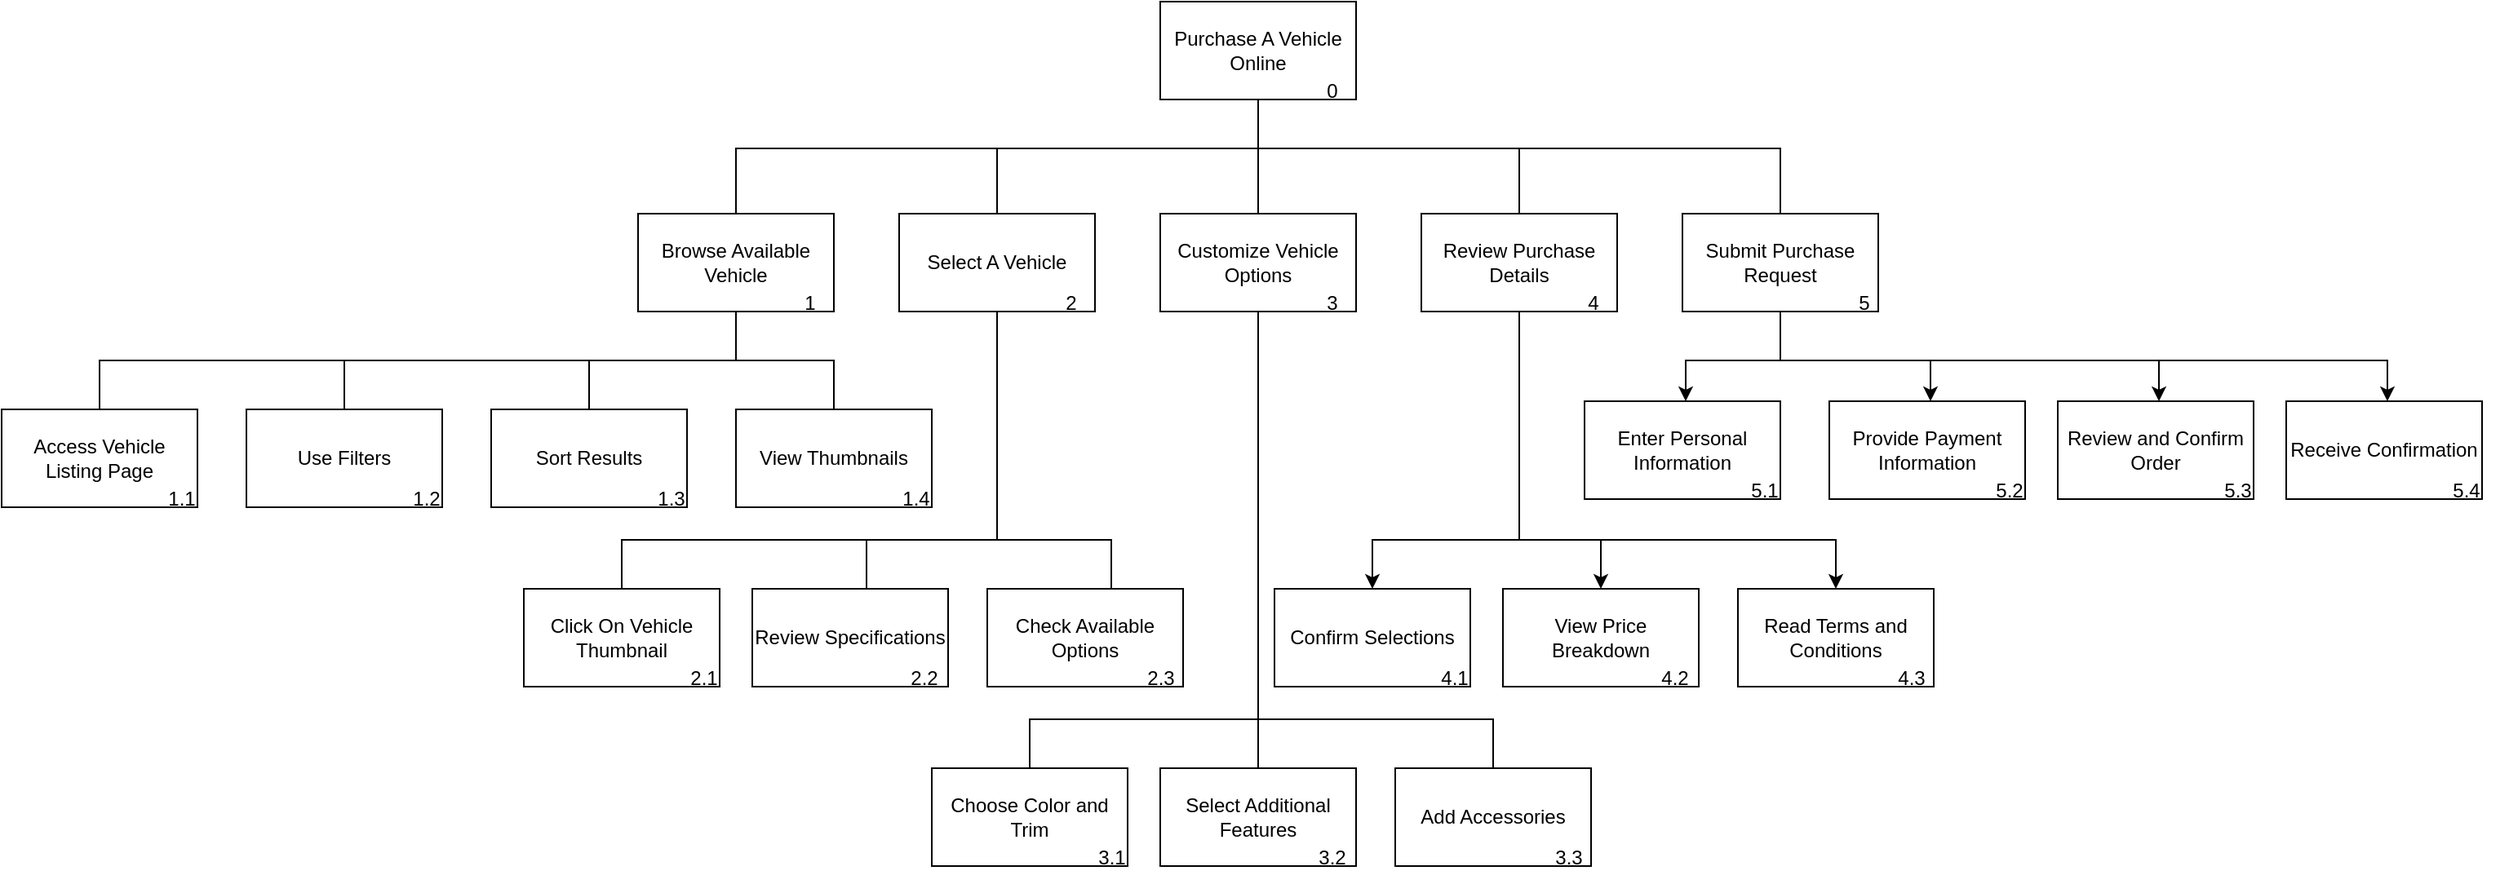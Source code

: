 <mxfile version="25.0.1">
  <diagram name="第 1 页" id="CfxO7MQP1XBkA4Rt6tvS">
    <mxGraphModel dx="1511" dy="771" grid="1" gridSize="10" guides="1" tooltips="1" connect="1" arrows="1" fold="1" page="1" pageScale="1" pageWidth="827" pageHeight="1169" math="0" shadow="0">
      <root>
        <mxCell id="0" />
        <mxCell id="1" parent="0" />
        <mxCell id="m6r2ihttggQjE23bY7rO-8" style="edgeStyle=orthogonalEdgeStyle;rounded=0;orthogonalLoop=1;jettySize=auto;html=1;endArrow=none;endFill=0;" parent="1" source="m6r2ihttggQjE23bY7rO-1" target="m6r2ihttggQjE23bY7rO-7" edge="1">
          <mxGeometry relative="1" as="geometry">
            <Array as="points">
              <mxPoint x="330" y="220" />
              <mxPoint x="10" y="220" />
            </Array>
          </mxGeometry>
        </mxCell>
        <mxCell id="m6r2ihttggQjE23bY7rO-9" style="edgeStyle=orthogonalEdgeStyle;rounded=0;orthogonalLoop=1;jettySize=auto;html=1;endArrow=none;endFill=0;" parent="1" source="m6r2ihttggQjE23bY7rO-1" target="m6r2ihttggQjE23bY7rO-3" edge="1">
          <mxGeometry relative="1" as="geometry" />
        </mxCell>
        <mxCell id="m6r2ihttggQjE23bY7rO-10" style="edgeStyle=orthogonalEdgeStyle;rounded=0;orthogonalLoop=1;jettySize=auto;html=1;endArrow=none;endFill=0;" parent="1" source="m6r2ihttggQjE23bY7rO-1" target="m6r2ihttggQjE23bY7rO-4" edge="1">
          <mxGeometry relative="1" as="geometry">
            <Array as="points">
              <mxPoint x="330" y="220" />
              <mxPoint x="170" y="220" />
            </Array>
          </mxGeometry>
        </mxCell>
        <mxCell id="m6r2ihttggQjE23bY7rO-11" style="edgeStyle=orthogonalEdgeStyle;rounded=0;orthogonalLoop=1;jettySize=auto;html=1;endArrow=none;endFill=0;" parent="1" source="m6r2ihttggQjE23bY7rO-1" target="m6r2ihttggQjE23bY7rO-5" edge="1">
          <mxGeometry relative="1" as="geometry">
            <Array as="points">
              <mxPoint x="330" y="220" />
              <mxPoint x="490" y="220" />
            </Array>
          </mxGeometry>
        </mxCell>
        <mxCell id="m6r2ihttggQjE23bY7rO-12" style="edgeStyle=orthogonalEdgeStyle;rounded=0;orthogonalLoop=1;jettySize=auto;html=1;endArrow=none;endFill=0;" parent="1" source="m6r2ihttggQjE23bY7rO-1" target="m6r2ihttggQjE23bY7rO-6" edge="1">
          <mxGeometry relative="1" as="geometry">
            <Array as="points">
              <mxPoint x="330" y="220" />
              <mxPoint x="650" y="220" />
            </Array>
          </mxGeometry>
        </mxCell>
        <mxCell id="m6r2ihttggQjE23bY7rO-1" value="Purchase A Vehicle Online" style="whiteSpace=wrap;html=1;" parent="1" vertex="1">
          <mxGeometry x="270" y="130" width="120" height="60" as="geometry" />
        </mxCell>
        <mxCell id="zoy7CmGEbyNFe8hneNYT-39" style="edgeStyle=orthogonalEdgeStyle;rounded=0;orthogonalLoop=1;jettySize=auto;html=1;endArrow=none;endFill=0;" edge="1" parent="1" source="m6r2ihttggQjE23bY7rO-3" target="zoy7CmGEbyNFe8hneNYT-33">
          <mxGeometry relative="1" as="geometry" />
        </mxCell>
        <mxCell id="zoy7CmGEbyNFe8hneNYT-40" style="edgeStyle=orthogonalEdgeStyle;rounded=0;orthogonalLoop=1;jettySize=auto;html=1;endArrow=none;endFill=0;" edge="1" parent="1" source="m6r2ihttggQjE23bY7rO-3" target="zoy7CmGEbyNFe8hneNYT-34">
          <mxGeometry relative="1" as="geometry">
            <Array as="points">
              <mxPoint x="330" y="570" />
              <mxPoint x="190" y="570" />
            </Array>
          </mxGeometry>
        </mxCell>
        <mxCell id="zoy7CmGEbyNFe8hneNYT-41" style="edgeStyle=orthogonalEdgeStyle;rounded=0;orthogonalLoop=1;jettySize=auto;html=1;endArrow=none;endFill=0;" edge="1" parent="1" source="m6r2ihttggQjE23bY7rO-3" target="zoy7CmGEbyNFe8hneNYT-35">
          <mxGeometry relative="1" as="geometry">
            <Array as="points">
              <mxPoint x="330" y="570" />
              <mxPoint x="474" y="570" />
            </Array>
          </mxGeometry>
        </mxCell>
        <mxCell id="m6r2ihttggQjE23bY7rO-3" value="Customize Vehicle Options" style="whiteSpace=wrap;html=1;" parent="1" vertex="1">
          <mxGeometry x="270" y="260" width="120" height="60" as="geometry" />
        </mxCell>
        <mxCell id="zoy7CmGEbyNFe8hneNYT-29" style="edgeStyle=orthogonalEdgeStyle;rounded=0;orthogonalLoop=1;jettySize=auto;html=1;endArrow=none;endFill=0;" edge="1" parent="1" source="m6r2ihttggQjE23bY7rO-4" target="zoy7CmGEbyNFe8hneNYT-15">
          <mxGeometry relative="1" as="geometry">
            <Array as="points">
              <mxPoint x="170" y="460" />
              <mxPoint x="90" y="460" />
            </Array>
          </mxGeometry>
        </mxCell>
        <mxCell id="zoy7CmGEbyNFe8hneNYT-30" style="edgeStyle=orthogonalEdgeStyle;rounded=0;orthogonalLoop=1;jettySize=auto;html=1;endArrow=none;endFill=0;" edge="1" parent="1" source="m6r2ihttggQjE23bY7rO-4" target="zoy7CmGEbyNFe8hneNYT-17">
          <mxGeometry relative="1" as="geometry">
            <Array as="points">
              <mxPoint x="170" y="460" />
              <mxPoint x="240" y="460" />
            </Array>
          </mxGeometry>
        </mxCell>
        <mxCell id="zoy7CmGEbyNFe8hneNYT-31" style="edgeStyle=orthogonalEdgeStyle;rounded=0;orthogonalLoop=1;jettySize=auto;html=1;endArrow=none;endFill=0;" edge="1" parent="1" source="m6r2ihttggQjE23bY7rO-4" target="zoy7CmGEbyNFe8hneNYT-16">
          <mxGeometry relative="1" as="geometry">
            <Array as="points">
              <mxPoint x="170" y="460" />
              <mxPoint x="-60" y="460" />
            </Array>
          </mxGeometry>
        </mxCell>
        <mxCell id="m6r2ihttggQjE23bY7rO-4" value="Select A Vehicle" style="whiteSpace=wrap;html=1;" parent="1" vertex="1">
          <mxGeometry x="110" y="260" width="120" height="60" as="geometry" />
        </mxCell>
        <mxCell id="zoy7CmGEbyNFe8hneNYT-49" style="edgeStyle=orthogonalEdgeStyle;rounded=0;orthogonalLoop=1;jettySize=auto;html=1;" edge="1" parent="1" source="m6r2ihttggQjE23bY7rO-5" target="zoy7CmGEbyNFe8hneNYT-43">
          <mxGeometry relative="1" as="geometry">
            <Array as="points">
              <mxPoint x="490" y="460" />
              <mxPoint x="540" y="460" />
            </Array>
          </mxGeometry>
        </mxCell>
        <mxCell id="zoy7CmGEbyNFe8hneNYT-50" style="edgeStyle=orthogonalEdgeStyle;rounded=0;orthogonalLoop=1;jettySize=auto;html=1;" edge="1" parent="1" source="m6r2ihttggQjE23bY7rO-5" target="zoy7CmGEbyNFe8hneNYT-44">
          <mxGeometry relative="1" as="geometry">
            <Array as="points">
              <mxPoint x="490" y="460" />
              <mxPoint x="400" y="460" />
            </Array>
          </mxGeometry>
        </mxCell>
        <mxCell id="zoy7CmGEbyNFe8hneNYT-51" style="edgeStyle=orthogonalEdgeStyle;rounded=0;orthogonalLoop=1;jettySize=auto;html=1;" edge="1" parent="1" source="m6r2ihttggQjE23bY7rO-5" target="zoy7CmGEbyNFe8hneNYT-45">
          <mxGeometry relative="1" as="geometry">
            <Array as="points">
              <mxPoint x="490" y="460" />
              <mxPoint x="684" y="460" />
            </Array>
          </mxGeometry>
        </mxCell>
        <mxCell id="m6r2ihttggQjE23bY7rO-5" value="Review Purchase Details" style="whiteSpace=wrap;html=1;" parent="1" vertex="1">
          <mxGeometry x="430" y="260" width="120" height="60" as="geometry" />
        </mxCell>
        <mxCell id="zoy7CmGEbyNFe8hneNYT-60" style="edgeStyle=orthogonalEdgeStyle;rounded=0;orthogonalLoop=1;jettySize=auto;html=1;" edge="1" parent="1">
          <mxGeometry relative="1" as="geometry">
            <mxPoint x="682" y="320" as="sourcePoint" />
            <mxPoint x="592" y="375" as="targetPoint" />
            <Array as="points">
              <mxPoint x="650" y="320" />
              <mxPoint x="650" y="350" />
              <mxPoint x="592" y="350" />
            </Array>
          </mxGeometry>
        </mxCell>
        <mxCell id="zoy7CmGEbyNFe8hneNYT-61" style="edgeStyle=orthogonalEdgeStyle;rounded=0;orthogonalLoop=1;jettySize=auto;html=1;" edge="1" parent="1">
          <mxGeometry relative="1" as="geometry">
            <mxPoint x="682" y="320" as="sourcePoint" />
            <mxPoint x="742" y="375" as="targetPoint" />
            <Array as="points">
              <mxPoint x="650" y="320" />
              <mxPoint x="650" y="350" />
              <mxPoint x="742" y="350" />
            </Array>
          </mxGeometry>
        </mxCell>
        <mxCell id="zoy7CmGEbyNFe8hneNYT-65" style="edgeStyle=orthogonalEdgeStyle;rounded=0;orthogonalLoop=1;jettySize=auto;html=1;" edge="1" parent="1" source="m6r2ihttggQjE23bY7rO-6">
          <mxGeometry relative="1" as="geometry">
            <mxPoint x="682" y="320" as="sourcePoint" />
            <mxPoint x="882" y="375" as="targetPoint" />
            <Array as="points">
              <mxPoint x="650" y="350" />
              <mxPoint x="882" y="350" />
            </Array>
          </mxGeometry>
        </mxCell>
        <mxCell id="zoy7CmGEbyNFe8hneNYT-66" style="edgeStyle=orthogonalEdgeStyle;rounded=0;orthogonalLoop=1;jettySize=auto;html=1;" edge="1" parent="1">
          <mxGeometry relative="1" as="geometry">
            <mxPoint x="682" y="320" as="sourcePoint" />
            <mxPoint x="1022" y="375" as="targetPoint" />
            <Array as="points">
              <mxPoint x="650" y="320" />
              <mxPoint x="650" y="350" />
              <mxPoint x="1022" y="350" />
            </Array>
          </mxGeometry>
        </mxCell>
        <mxCell id="m6r2ihttggQjE23bY7rO-6" value="Submit Purchase Request" style="whiteSpace=wrap;html=1;" parent="1" vertex="1">
          <mxGeometry x="590" y="260" width="120" height="60" as="geometry" />
        </mxCell>
        <mxCell id="zoy7CmGEbyNFe8hneNYT-25" style="edgeStyle=orthogonalEdgeStyle;rounded=0;orthogonalLoop=1;jettySize=auto;html=1;endArrow=none;endFill=0;" edge="1" parent="1" source="m6r2ihttggQjE23bY7rO-7" target="zoy7CmGEbyNFe8hneNYT-5">
          <mxGeometry relative="1" as="geometry">
            <Array as="points">
              <mxPoint x="10" y="350" />
              <mxPoint x="-380" y="350" />
            </Array>
          </mxGeometry>
        </mxCell>
        <mxCell id="zoy7CmGEbyNFe8hneNYT-26" style="edgeStyle=orthogonalEdgeStyle;rounded=0;orthogonalLoop=1;jettySize=auto;html=1;endArrow=none;endFill=0;" edge="1" parent="1" source="m6r2ihttggQjE23bY7rO-7" target="zoy7CmGEbyNFe8hneNYT-1">
          <mxGeometry relative="1" as="geometry">
            <Array as="points">
              <mxPoint x="10" y="350" />
              <mxPoint x="-230" y="350" />
            </Array>
          </mxGeometry>
        </mxCell>
        <mxCell id="zoy7CmGEbyNFe8hneNYT-27" style="edgeStyle=orthogonalEdgeStyle;rounded=0;orthogonalLoop=1;jettySize=auto;html=1;endArrow=none;endFill=0;" edge="1" parent="1" source="m6r2ihttggQjE23bY7rO-7" target="zoy7CmGEbyNFe8hneNYT-3">
          <mxGeometry relative="1" as="geometry" />
        </mxCell>
        <mxCell id="zoy7CmGEbyNFe8hneNYT-28" style="edgeStyle=orthogonalEdgeStyle;rounded=0;orthogonalLoop=1;jettySize=auto;html=1;endArrow=none;endFill=0;" edge="1" parent="1" source="m6r2ihttggQjE23bY7rO-7" target="zoy7CmGEbyNFe8hneNYT-4">
          <mxGeometry relative="1" as="geometry" />
        </mxCell>
        <mxCell id="m6r2ihttggQjE23bY7rO-7" value="Browse Available Vehicle" style="whiteSpace=wrap;html=1;" parent="1" vertex="1">
          <mxGeometry x="-50" y="260" width="120" height="60" as="geometry" />
        </mxCell>
        <mxCell id="m6r2ihttggQjE23bY7rO-13" value="0" style="text;html=1;align=center;verticalAlign=middle;resizable=0;points=[];autosize=1;strokeColor=none;fillColor=none;" parent="1" vertex="1">
          <mxGeometry x="360" y="170" width="30" height="30" as="geometry" />
        </mxCell>
        <mxCell id="m6r2ihttggQjE23bY7rO-14" value="1" style="text;html=1;align=center;verticalAlign=middle;resizable=0;points=[];autosize=1;strokeColor=none;fillColor=none;" parent="1" vertex="1">
          <mxGeometry x="40" y="300" width="30" height="30" as="geometry" />
        </mxCell>
        <mxCell id="m6r2ihttggQjE23bY7rO-15" value="2" style="text;html=1;align=center;verticalAlign=middle;resizable=0;points=[];autosize=1;strokeColor=none;fillColor=none;" parent="1" vertex="1">
          <mxGeometry x="200" y="300" width="30" height="30" as="geometry" />
        </mxCell>
        <mxCell id="m6r2ihttggQjE23bY7rO-16" value="3" style="text;html=1;align=center;verticalAlign=middle;resizable=0;points=[];autosize=1;strokeColor=none;fillColor=none;" parent="1" vertex="1">
          <mxGeometry x="360" y="300" width="30" height="30" as="geometry" />
        </mxCell>
        <mxCell id="m6r2ihttggQjE23bY7rO-17" value="4" style="text;html=1;align=center;verticalAlign=middle;resizable=0;points=[];autosize=1;strokeColor=none;fillColor=none;" parent="1" vertex="1">
          <mxGeometry x="520" y="300" width="30" height="30" as="geometry" />
        </mxCell>
        <mxCell id="m6r2ihttggQjE23bY7rO-18" value="5" style="text;html=1;align=center;verticalAlign=middle;resizable=0;points=[];autosize=1;strokeColor=none;fillColor=none;" parent="1" vertex="1">
          <mxGeometry x="686" y="300" width="30" height="30" as="geometry" />
        </mxCell>
        <mxCell id="zoy7CmGEbyNFe8hneNYT-1" value="Use Filters" style="whiteSpace=wrap;html=1;" vertex="1" parent="1">
          <mxGeometry x="-290" y="380" width="120" height="60" as="geometry" />
        </mxCell>
        <mxCell id="zoy7CmGEbyNFe8hneNYT-3" value="Sort Results" style="whiteSpace=wrap;html=1;" vertex="1" parent="1">
          <mxGeometry x="-140" y="380" width="120" height="60" as="geometry" />
        </mxCell>
        <mxCell id="zoy7CmGEbyNFe8hneNYT-4" value="View Thumbnails" style="whiteSpace=wrap;html=1;" vertex="1" parent="1">
          <mxGeometry x="10" y="380" width="120" height="60" as="geometry" />
        </mxCell>
        <mxCell id="zoy7CmGEbyNFe8hneNYT-5" value="Access Vehicle Listing Page" style="whiteSpace=wrap;html=1;" vertex="1" parent="1">
          <mxGeometry x="-440" y="380" width="120" height="60" as="geometry" />
        </mxCell>
        <mxCell id="zoy7CmGEbyNFe8hneNYT-11" value="1.1" style="text;html=1;align=center;verticalAlign=middle;resizable=0;points=[];autosize=1;strokeColor=none;fillColor=none;" vertex="1" parent="1">
          <mxGeometry x="-350" y="420" width="40" height="30" as="geometry" />
        </mxCell>
        <mxCell id="zoy7CmGEbyNFe8hneNYT-12" value="1.2" style="text;html=1;align=center;verticalAlign=middle;resizable=0;points=[];autosize=1;strokeColor=none;fillColor=none;" vertex="1" parent="1">
          <mxGeometry x="-200" y="420" width="40" height="30" as="geometry" />
        </mxCell>
        <mxCell id="zoy7CmGEbyNFe8hneNYT-13" value="1.3" style="text;html=1;align=center;verticalAlign=middle;resizable=0;points=[];autosize=1;strokeColor=none;fillColor=none;" vertex="1" parent="1">
          <mxGeometry x="-50" y="420" width="40" height="30" as="geometry" />
        </mxCell>
        <mxCell id="zoy7CmGEbyNFe8hneNYT-14" value="1.4" style="text;html=1;align=center;verticalAlign=middle;resizable=0;points=[];autosize=1;strokeColor=none;fillColor=none;" vertex="1" parent="1">
          <mxGeometry x="100" y="420" width="40" height="30" as="geometry" />
        </mxCell>
        <mxCell id="zoy7CmGEbyNFe8hneNYT-24" value="" style="group" vertex="1" connectable="0" parent="1">
          <mxGeometry x="-120" y="490" width="410" height="70" as="geometry" />
        </mxCell>
        <mxCell id="zoy7CmGEbyNFe8hneNYT-15" value="Review Specifications" style="whiteSpace=wrap;html=1;" vertex="1" parent="zoy7CmGEbyNFe8hneNYT-24">
          <mxGeometry x="140" width="120" height="60" as="geometry" />
        </mxCell>
        <mxCell id="zoy7CmGEbyNFe8hneNYT-16" value="Click On Vehicle Thumbnail" style="whiteSpace=wrap;html=1;" vertex="1" parent="zoy7CmGEbyNFe8hneNYT-24">
          <mxGeometry width="120" height="60" as="geometry" />
        </mxCell>
        <mxCell id="zoy7CmGEbyNFe8hneNYT-17" value="Check Available Options" style="whiteSpace=wrap;html=1;" vertex="1" parent="zoy7CmGEbyNFe8hneNYT-24">
          <mxGeometry x="284" width="120" height="60" as="geometry" />
        </mxCell>
        <mxCell id="zoy7CmGEbyNFe8hneNYT-21" value="2.1" style="text;html=1;align=center;verticalAlign=middle;resizable=0;points=[];autosize=1;strokeColor=none;fillColor=none;" vertex="1" parent="zoy7CmGEbyNFe8hneNYT-24">
          <mxGeometry x="90" y="40" width="40" height="30" as="geometry" />
        </mxCell>
        <mxCell id="zoy7CmGEbyNFe8hneNYT-22" value="2.2" style="text;html=1;align=center;verticalAlign=middle;resizable=0;points=[];autosize=1;strokeColor=none;fillColor=none;" vertex="1" parent="zoy7CmGEbyNFe8hneNYT-24">
          <mxGeometry x="225" y="40" width="40" height="30" as="geometry" />
        </mxCell>
        <mxCell id="zoy7CmGEbyNFe8hneNYT-23" value="2.3" style="text;html=1;align=center;verticalAlign=middle;resizable=0;points=[];autosize=1;strokeColor=none;fillColor=none;" vertex="1" parent="zoy7CmGEbyNFe8hneNYT-24">
          <mxGeometry x="370" y="40" width="40" height="30" as="geometry" />
        </mxCell>
        <mxCell id="zoy7CmGEbyNFe8hneNYT-32" value="" style="group" vertex="1" connectable="0" parent="1">
          <mxGeometry x="130" y="600" width="410" height="70" as="geometry" />
        </mxCell>
        <mxCell id="zoy7CmGEbyNFe8hneNYT-33" value="Select Additional Features" style="whiteSpace=wrap;html=1;" vertex="1" parent="zoy7CmGEbyNFe8hneNYT-32">
          <mxGeometry x="140" width="120" height="60" as="geometry" />
        </mxCell>
        <mxCell id="zoy7CmGEbyNFe8hneNYT-34" value="Choose Color and Trim" style="whiteSpace=wrap;html=1;" vertex="1" parent="zoy7CmGEbyNFe8hneNYT-32">
          <mxGeometry width="120" height="60" as="geometry" />
        </mxCell>
        <mxCell id="zoy7CmGEbyNFe8hneNYT-35" value="Add Accessories" style="whiteSpace=wrap;html=1;" vertex="1" parent="zoy7CmGEbyNFe8hneNYT-32">
          <mxGeometry x="284" width="120" height="60" as="geometry" />
        </mxCell>
        <mxCell id="zoy7CmGEbyNFe8hneNYT-36" value="3.1" style="text;html=1;align=center;verticalAlign=middle;resizable=0;points=[];autosize=1;strokeColor=none;fillColor=none;" vertex="1" parent="zoy7CmGEbyNFe8hneNYT-32">
          <mxGeometry x="90" y="40" width="40" height="30" as="geometry" />
        </mxCell>
        <mxCell id="zoy7CmGEbyNFe8hneNYT-37" value="3.2" style="text;html=1;align=center;verticalAlign=middle;resizable=0;points=[];autosize=1;strokeColor=none;fillColor=none;" vertex="1" parent="zoy7CmGEbyNFe8hneNYT-32">
          <mxGeometry x="225" y="40" width="40" height="30" as="geometry" />
        </mxCell>
        <mxCell id="zoy7CmGEbyNFe8hneNYT-38" value="3.3" style="text;html=1;align=center;verticalAlign=middle;resizable=0;points=[];autosize=1;strokeColor=none;fillColor=none;" vertex="1" parent="zoy7CmGEbyNFe8hneNYT-32">
          <mxGeometry x="370" y="40" width="40" height="30" as="geometry" />
        </mxCell>
        <mxCell id="zoy7CmGEbyNFe8hneNYT-42" value="" style="group" vertex="1" connectable="0" parent="1">
          <mxGeometry x="340" y="490" width="410" height="70" as="geometry" />
        </mxCell>
        <mxCell id="zoy7CmGEbyNFe8hneNYT-43" value="View Price Breakdown" style="whiteSpace=wrap;html=1;" vertex="1" parent="zoy7CmGEbyNFe8hneNYT-42">
          <mxGeometry x="140" width="120" height="60" as="geometry" />
        </mxCell>
        <mxCell id="zoy7CmGEbyNFe8hneNYT-44" value="Confirm Selections" style="whiteSpace=wrap;html=1;" vertex="1" parent="zoy7CmGEbyNFe8hneNYT-42">
          <mxGeometry width="120" height="60" as="geometry" />
        </mxCell>
        <mxCell id="zoy7CmGEbyNFe8hneNYT-45" value="Read Terms and Conditions" style="whiteSpace=wrap;html=1;" vertex="1" parent="zoy7CmGEbyNFe8hneNYT-42">
          <mxGeometry x="284" width="120" height="60" as="geometry" />
        </mxCell>
        <mxCell id="zoy7CmGEbyNFe8hneNYT-46" value="4.1" style="text;html=1;align=center;verticalAlign=middle;resizable=0;points=[];autosize=1;strokeColor=none;fillColor=none;" vertex="1" parent="zoy7CmGEbyNFe8hneNYT-42">
          <mxGeometry x="90" y="40" width="40" height="30" as="geometry" />
        </mxCell>
        <mxCell id="zoy7CmGEbyNFe8hneNYT-47" value="4.2" style="text;html=1;align=center;verticalAlign=middle;resizable=0;points=[];autosize=1;strokeColor=none;fillColor=none;" vertex="1" parent="zoy7CmGEbyNFe8hneNYT-42">
          <mxGeometry x="225" y="40" width="40" height="30" as="geometry" />
        </mxCell>
        <mxCell id="zoy7CmGEbyNFe8hneNYT-48" value="4.3" style="text;html=1;align=center;verticalAlign=middle;resizable=0;points=[];autosize=1;strokeColor=none;fillColor=none;" vertex="1" parent="zoy7CmGEbyNFe8hneNYT-42">
          <mxGeometry x="370" y="40" width="40" height="30" as="geometry" />
        </mxCell>
        <mxCell id="zoy7CmGEbyNFe8hneNYT-52" value="Provide Payment Information" style="whiteSpace=wrap;html=1;" vertex="1" parent="1">
          <mxGeometry x="680" y="375" width="120" height="60" as="geometry" />
        </mxCell>
        <mxCell id="zoy7CmGEbyNFe8hneNYT-53" value="Review and Confirm Order" style="whiteSpace=wrap;html=1;" vertex="1" parent="1">
          <mxGeometry x="820" y="375" width="120" height="60" as="geometry" />
        </mxCell>
        <mxCell id="zoy7CmGEbyNFe8hneNYT-54" value="Receive Confirmation" style="whiteSpace=wrap;html=1;" vertex="1" parent="1">
          <mxGeometry x="960" y="375" width="120" height="60" as="geometry" />
        </mxCell>
        <mxCell id="zoy7CmGEbyNFe8hneNYT-55" value="Enter Personal Information" style="whiteSpace=wrap;html=1;" vertex="1" parent="1">
          <mxGeometry x="530" y="375" width="120" height="60" as="geometry" />
        </mxCell>
        <mxCell id="zoy7CmGEbyNFe8hneNYT-56" value="5.1" style="text;html=1;align=center;verticalAlign=middle;resizable=0;points=[];autosize=1;strokeColor=none;fillColor=none;" vertex="1" parent="1">
          <mxGeometry x="620" y="415" width="40" height="30" as="geometry" />
        </mxCell>
        <mxCell id="zoy7CmGEbyNFe8hneNYT-57" value="5.2" style="text;html=1;align=center;verticalAlign=middle;resizable=0;points=[];autosize=1;strokeColor=none;fillColor=none;" vertex="1" parent="1">
          <mxGeometry x="770" y="415" width="40" height="30" as="geometry" />
        </mxCell>
        <mxCell id="zoy7CmGEbyNFe8hneNYT-58" value="5.3" style="text;html=1;align=center;verticalAlign=middle;resizable=0;points=[];autosize=1;strokeColor=none;fillColor=none;" vertex="1" parent="1">
          <mxGeometry x="910" y="415" width="40" height="30" as="geometry" />
        </mxCell>
        <mxCell id="zoy7CmGEbyNFe8hneNYT-59" value="5.4" style="text;html=1;align=center;verticalAlign=middle;resizable=0;points=[];autosize=1;strokeColor=none;fillColor=none;" vertex="1" parent="1">
          <mxGeometry x="1050" y="415" width="40" height="30" as="geometry" />
        </mxCell>
      </root>
    </mxGraphModel>
  </diagram>
</mxfile>

